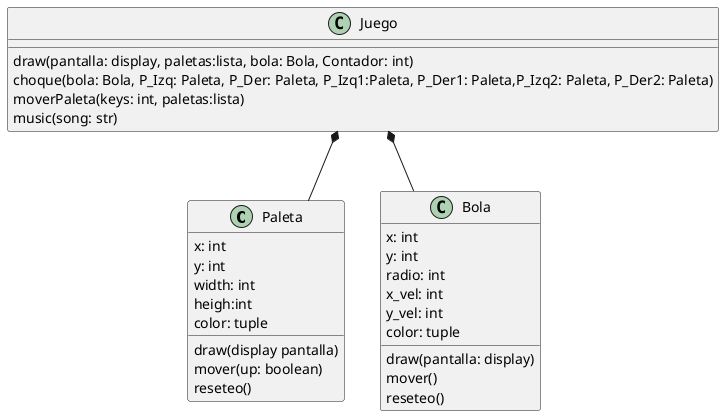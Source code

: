 @startuml
class Paleta {
x: int
y: int
width: int
heigh:int
color: tuple  
draw(display pantalla)
mover(up: boolean)
reseteo()
}

class Bola {
x: int
y: int
radio: int
x_vel: int
y_vel: int
color: tuple 
draw(pantalla: display)
mover()
reseteo()


}

class Juego {
draw(pantalla: display, paletas:lista, bola: Bola, Contador: int)
choque(bola: Bola, P_Izq: Paleta, P_Der: Paleta, P_Izq1:Paleta, P_Der1: Paleta,P_Izq2: Paleta, P_Der2: Paleta)
moverPaleta(keys: int, paletas:lista)
music(song: str)
}

Juego *-- Bola
Juego *-- Paleta
@enduml
